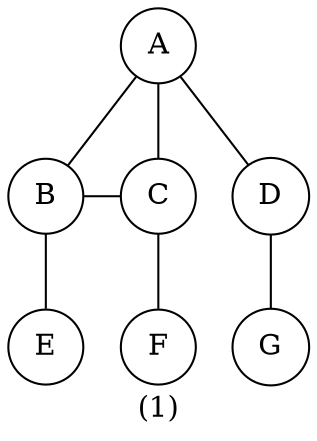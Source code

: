 graph demo1 {
  label = "(1)";
  margin=0;
  node[shape=circle];
  {rank=same;  B;    C;    D}
  A--B--E;
  A--C--F;
  A--D--G;
  B--C;
}
